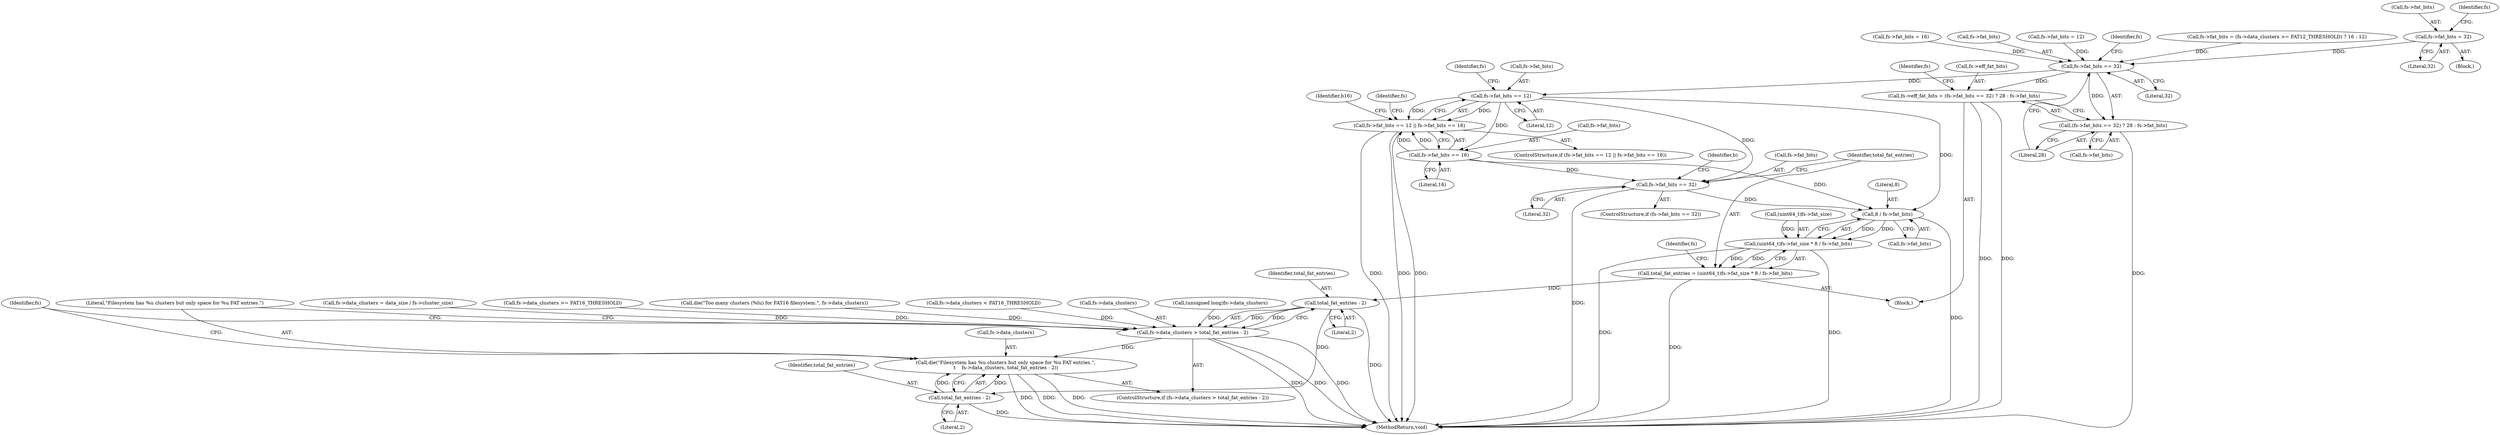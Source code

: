 digraph "0_dosfstools_e8eff147e9da1185f9afd5b25948153a3b97cf52_0@pointer" {
"1000348" [label="(Call,fs->fat_bits = 32)"];
"1000509" [label="(Call,fs->fat_bits == 32)"];
"1000504" [label="(Call,fs->eff_fat_bits = (fs->fat_bits == 32) ? 28 : fs->fat_bits)"];
"1000508" [label="(Call,(fs->fat_bits == 32) ? 28 : fs->fat_bits)"];
"1000535" [label="(Call,fs->fat_bits == 12)"];
"1000534" [label="(Call,fs->fat_bits == 12 || fs->fat_bits == 16)"];
"1000540" [label="(Call,fs->fat_bits == 16)"];
"1000575" [label="(Call,fs->fat_bits == 32)"];
"1000610" [label="(Call,8 / fs->fat_bits)"];
"1000604" [label="(Call,(uint64_t)fs->fat_size * 8 / fs->fat_bits)"];
"1000602" [label="(Call,total_fat_entries = (uint64_t)fs->fat_size * 8 / fs->fat_bits)"];
"1000620" [label="(Call,total_fat_entries - 2)"];
"1000616" [label="(Call,fs->data_clusters > total_fat_entries - 2)"];
"1000623" [label="(Call,die(\"Filesystem has %u clusters but only space for %u FAT entries.\",\n\t    fs->data_clusters, total_fat_entries - 2))"];
"1000628" [label="(Call,total_fat_entries - 2)"];
"1000630" [label="(Literal,2)"];
"1000603" [label="(Identifier,total_fat_entries)"];
"1000624" [label="(Literal,\"Filesystem has %u clusters but only space for %u FAT entries.\")"];
"1000611" [label="(Literal,8)"];
"1000629" [label="(Identifier,total_fat_entries)"];
"1000520" [label="(Identifier,fs)"];
"1000612" [label="(Call,fs->fat_bits)"];
"1000457" [label="(Call,die(\"Too many clusters (%lu) for FAT16 filesystem.\", fs->data_clusters))"];
"1000397" [label="(Call,fs->data_clusters < FAT16_THRESHOLD)"];
"1000352" [label="(Literal,32)"];
"1000539" [label="(Literal,12)"];
"1000615" [label="(ControlStructure,if (fs->data_clusters > total_fat_entries - 2))"];
"1000623" [label="(Call,die(\"Filesystem has %u clusters but only space for %u FAT entries.\",\n\t    fs->data_clusters, total_fat_entries - 2))"];
"1000604" [label="(Call,(uint64_t)fs->fat_size * 8 / fs->fat_bits)"];
"1000621" [label="(Identifier,total_fat_entries)"];
"1000618" [label="(Identifier,fs)"];
"1000622" [label="(Literal,2)"];
"1000687" [label="(MethodReturn,void)"];
"1000620" [label="(Call,total_fat_entries - 2)"];
"1000499" [label="(Call,fs->fat_bits = 12)"];
"1000542" [label="(Identifier,fs)"];
"1000628" [label="(Call,total_fat_entries - 2)"];
"1000616" [label="(Call,fs->data_clusters > total_fat_entries - 2)"];
"1000635" [label="(Identifier,fs)"];
"1000584" [label="(Identifier,b)"];
"1000577" [label="(Identifier,fs)"];
"1000541" [label="(Call,fs->fat_bits)"];
"1000536" [label="(Call,fs->fat_bits)"];
"1000516" [label="(Identifier,fs)"];
"1000535" [label="(Call,fs->fat_bits == 12)"];
"1000514" [label="(Literal,28)"];
"1000574" [label="(ControlStructure,if (fs->fat_bits == 32))"];
"1000605" [label="(Call,(uint64_t)fs->fat_size)"];
"1000625" [label="(Call,fs->data_clusters)"];
"1000602" [label="(Call,total_fat_entries = (uint64_t)fs->fat_size * 8 / fs->fat_bits)"];
"1000348" [label="(Call,fs->fat_bits = 32)"];
"1000439" [label="(Call,fs->fat_bits = (fs->data_clusters >= FAT12_THRESHOLD) ? 16 : 12)"];
"1000468" [label="(Call,fs->fat_bits = 16)"];
"1000504" [label="(Call,fs->eff_fat_bits = (fs->fat_bits == 32) ? 28 : fs->fat_bits)"];
"1000576" [label="(Call,fs->fat_bits)"];
"1000617" [label="(Call,fs->data_clusters)"];
"1000510" [label="(Call,fs->fat_bits)"];
"1000404" [label="(Call,(unsigned long)fs->data_clusters)"];
"1000533" [label="(ControlStructure,if (fs->fat_bits == 12 || fs->fat_bits == 16))"];
"1000349" [label="(Call,fs->fat_bits)"];
"1000544" [label="(Literal,16)"];
"1000575" [label="(Call,fs->fat_bits == 32)"];
"1000347" [label="(Block,)"];
"1000548" [label="(Identifier,b16)"];
"1000313" [label="(Call,fs->data_clusters = data_size / fs->cluster_size)"];
"1000355" [label="(Identifier,fs)"];
"1000452" [label="(Call,fs->data_clusters >= FAT16_THRESHOLD)"];
"1000534" [label="(Call,fs->fat_bits == 12 || fs->fat_bits == 16)"];
"1000508" [label="(Call,(fs->fat_bits == 32) ? 28 : fs->fat_bits)"];
"1000505" [label="(Call,fs->eff_fat_bits)"];
"1000513" [label="(Literal,32)"];
"1000540" [label="(Call,fs->fat_bits == 16)"];
"1000509" [label="(Call,fs->fat_bits == 32)"];
"1000515" [label="(Call,fs->fat_bits)"];
"1000610" [label="(Call,8 / fs->fat_bits)"];
"1000579" [label="(Literal,32)"];
"1000117" [label="(Block,)"];
"1000348" -> "1000347"  [label="AST: "];
"1000348" -> "1000352"  [label="CFG: "];
"1000349" -> "1000348"  [label="AST: "];
"1000352" -> "1000348"  [label="AST: "];
"1000355" -> "1000348"  [label="CFG: "];
"1000348" -> "1000509"  [label="DDG: "];
"1000509" -> "1000508"  [label="AST: "];
"1000509" -> "1000513"  [label="CFG: "];
"1000510" -> "1000509"  [label="AST: "];
"1000513" -> "1000509"  [label="AST: "];
"1000514" -> "1000509"  [label="CFG: "];
"1000516" -> "1000509"  [label="CFG: "];
"1000509" -> "1000504"  [label="DDG: "];
"1000439" -> "1000509"  [label="DDG: "];
"1000468" -> "1000509"  [label="DDG: "];
"1000499" -> "1000509"  [label="DDG: "];
"1000509" -> "1000508"  [label="DDG: "];
"1000509" -> "1000535"  [label="DDG: "];
"1000504" -> "1000117"  [label="AST: "];
"1000504" -> "1000508"  [label="CFG: "];
"1000505" -> "1000504"  [label="AST: "];
"1000508" -> "1000504"  [label="AST: "];
"1000520" -> "1000504"  [label="CFG: "];
"1000504" -> "1000687"  [label="DDG: "];
"1000504" -> "1000687"  [label="DDG: "];
"1000508" -> "1000514"  [label="CFG: "];
"1000508" -> "1000515"  [label="CFG: "];
"1000514" -> "1000508"  [label="AST: "];
"1000515" -> "1000508"  [label="AST: "];
"1000508" -> "1000687"  [label="DDG: "];
"1000535" -> "1000534"  [label="AST: "];
"1000535" -> "1000539"  [label="CFG: "];
"1000536" -> "1000535"  [label="AST: "];
"1000539" -> "1000535"  [label="AST: "];
"1000542" -> "1000535"  [label="CFG: "];
"1000534" -> "1000535"  [label="CFG: "];
"1000535" -> "1000534"  [label="DDG: "];
"1000535" -> "1000534"  [label="DDG: "];
"1000535" -> "1000540"  [label="DDG: "];
"1000535" -> "1000575"  [label="DDG: "];
"1000535" -> "1000610"  [label="DDG: "];
"1000534" -> "1000533"  [label="AST: "];
"1000534" -> "1000540"  [label="CFG: "];
"1000540" -> "1000534"  [label="AST: "];
"1000548" -> "1000534"  [label="CFG: "];
"1000577" -> "1000534"  [label="CFG: "];
"1000534" -> "1000687"  [label="DDG: "];
"1000534" -> "1000687"  [label="DDG: "];
"1000534" -> "1000687"  [label="DDG: "];
"1000540" -> "1000534"  [label="DDG: "];
"1000540" -> "1000534"  [label="DDG: "];
"1000540" -> "1000544"  [label="CFG: "];
"1000541" -> "1000540"  [label="AST: "];
"1000544" -> "1000540"  [label="AST: "];
"1000540" -> "1000575"  [label="DDG: "];
"1000540" -> "1000610"  [label="DDG: "];
"1000575" -> "1000574"  [label="AST: "];
"1000575" -> "1000579"  [label="CFG: "];
"1000576" -> "1000575"  [label="AST: "];
"1000579" -> "1000575"  [label="AST: "];
"1000584" -> "1000575"  [label="CFG: "];
"1000603" -> "1000575"  [label="CFG: "];
"1000575" -> "1000687"  [label="DDG: "];
"1000575" -> "1000610"  [label="DDG: "];
"1000610" -> "1000604"  [label="AST: "];
"1000610" -> "1000612"  [label="CFG: "];
"1000611" -> "1000610"  [label="AST: "];
"1000612" -> "1000610"  [label="AST: "];
"1000604" -> "1000610"  [label="CFG: "];
"1000610" -> "1000687"  [label="DDG: "];
"1000610" -> "1000604"  [label="DDG: "];
"1000610" -> "1000604"  [label="DDG: "];
"1000604" -> "1000602"  [label="AST: "];
"1000605" -> "1000604"  [label="AST: "];
"1000602" -> "1000604"  [label="CFG: "];
"1000604" -> "1000687"  [label="DDG: "];
"1000604" -> "1000687"  [label="DDG: "];
"1000604" -> "1000602"  [label="DDG: "];
"1000604" -> "1000602"  [label="DDG: "];
"1000605" -> "1000604"  [label="DDG: "];
"1000602" -> "1000117"  [label="AST: "];
"1000603" -> "1000602"  [label="AST: "];
"1000618" -> "1000602"  [label="CFG: "];
"1000602" -> "1000687"  [label="DDG: "];
"1000602" -> "1000620"  [label="DDG: "];
"1000620" -> "1000616"  [label="AST: "];
"1000620" -> "1000622"  [label="CFG: "];
"1000621" -> "1000620"  [label="AST: "];
"1000622" -> "1000620"  [label="AST: "];
"1000616" -> "1000620"  [label="CFG: "];
"1000620" -> "1000687"  [label="DDG: "];
"1000620" -> "1000616"  [label="DDG: "];
"1000620" -> "1000616"  [label="DDG: "];
"1000620" -> "1000628"  [label="DDG: "];
"1000616" -> "1000615"  [label="AST: "];
"1000617" -> "1000616"  [label="AST: "];
"1000624" -> "1000616"  [label="CFG: "];
"1000635" -> "1000616"  [label="CFG: "];
"1000616" -> "1000687"  [label="DDG: "];
"1000616" -> "1000687"  [label="DDG: "];
"1000616" -> "1000687"  [label="DDG: "];
"1000457" -> "1000616"  [label="DDG: "];
"1000397" -> "1000616"  [label="DDG: "];
"1000452" -> "1000616"  [label="DDG: "];
"1000404" -> "1000616"  [label="DDG: "];
"1000313" -> "1000616"  [label="DDG: "];
"1000616" -> "1000623"  [label="DDG: "];
"1000623" -> "1000615"  [label="AST: "];
"1000623" -> "1000628"  [label="CFG: "];
"1000624" -> "1000623"  [label="AST: "];
"1000625" -> "1000623"  [label="AST: "];
"1000628" -> "1000623"  [label="AST: "];
"1000635" -> "1000623"  [label="CFG: "];
"1000623" -> "1000687"  [label="DDG: "];
"1000623" -> "1000687"  [label="DDG: "];
"1000623" -> "1000687"  [label="DDG: "];
"1000628" -> "1000623"  [label="DDG: "];
"1000628" -> "1000623"  [label="DDG: "];
"1000628" -> "1000630"  [label="CFG: "];
"1000629" -> "1000628"  [label="AST: "];
"1000630" -> "1000628"  [label="AST: "];
"1000628" -> "1000687"  [label="DDG: "];
}
